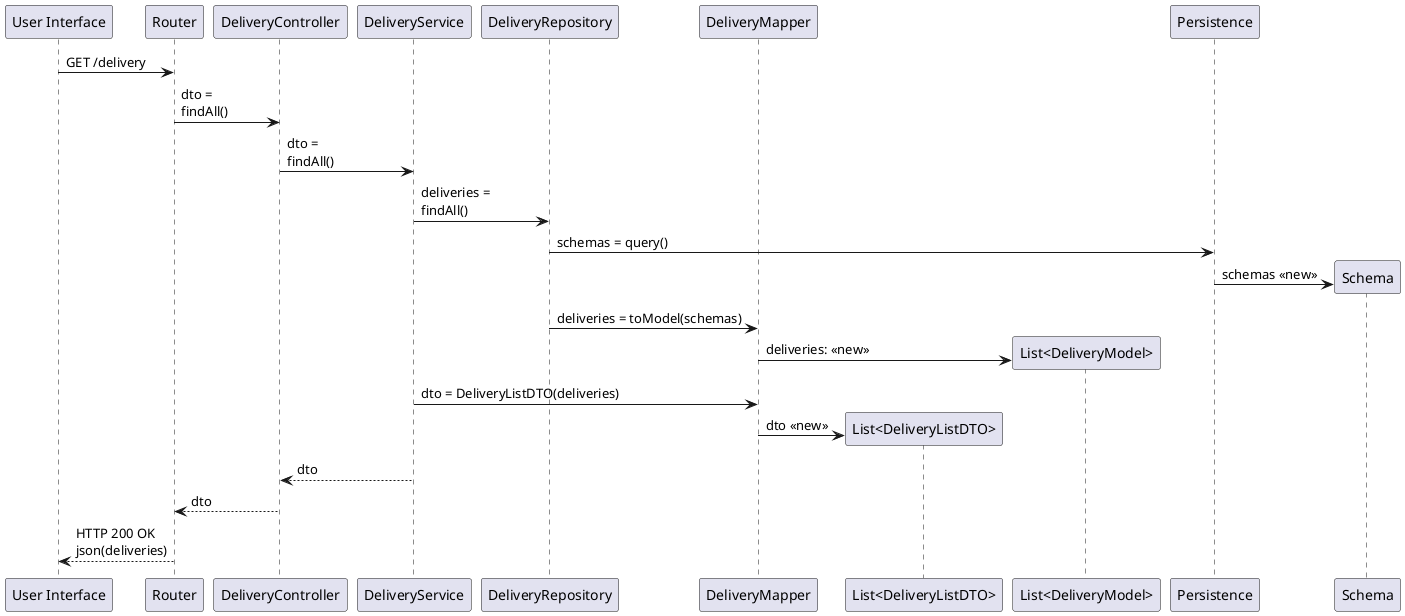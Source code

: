 @startuml
participant "User Interface" as UI
participant "Router" as Router
participant "DeliveryController" as Controller
participant "DeliveryService" as Service

participant "DeliveryRepository" as Repository
participant "DeliveryMapper" as Mapper
participant "List<DeliveryListDTO>" as DeliveryListDTO
participant "List<DeliveryModel>" as Model

participant "Persistence" as Persistence
participant "Schema" as Schema

UI -> Router: GET /delivery
Router -> Controller: dto =\nfindAll()

Controller -> Service: dto =\nfindAll()

Service -> Repository: deliveries =\nfindAll()

Repository -> Persistence: schemas = query()

create Schema
Persistence -> Schema: schemas <<new>>

Repository -> Mapper: deliveries = toModel(schemas)

create Model
Mapper -> Model: deliveries: <<new>>

Service -> Mapper: dto = DeliveryListDTO(deliveries)
create DeliveryListDTO
Mapper -> DeliveryListDTO: dto <<new>>

Service --> Controller: dto

Controller --> Router: dto

Router --> UI: HTTP 200 OK\njson(deliveries)

@enduml
